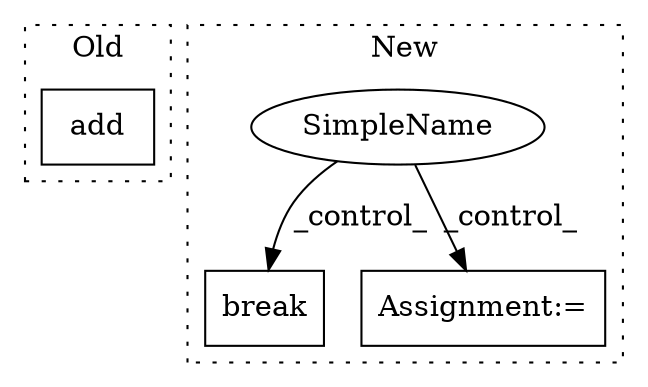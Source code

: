 digraph G {
subgraph cluster0 {
1 [label="add" a="32" s="12819,12836" l="4,1" shape="box"];
label = "Old";
style="dotted";
}
subgraph cluster1 {
2 [label="break" a="10" s="12028" l="6" shape="box"];
3 [label="SimpleName" a="42" s="11845" l="5" shape="ellipse"];
4 [label="Assignment:=" a="7" s="12078" l="1" shape="box"];
label = "New";
style="dotted";
}
3 -> 4 [label="_control_"];
3 -> 2 [label="_control_"];
}